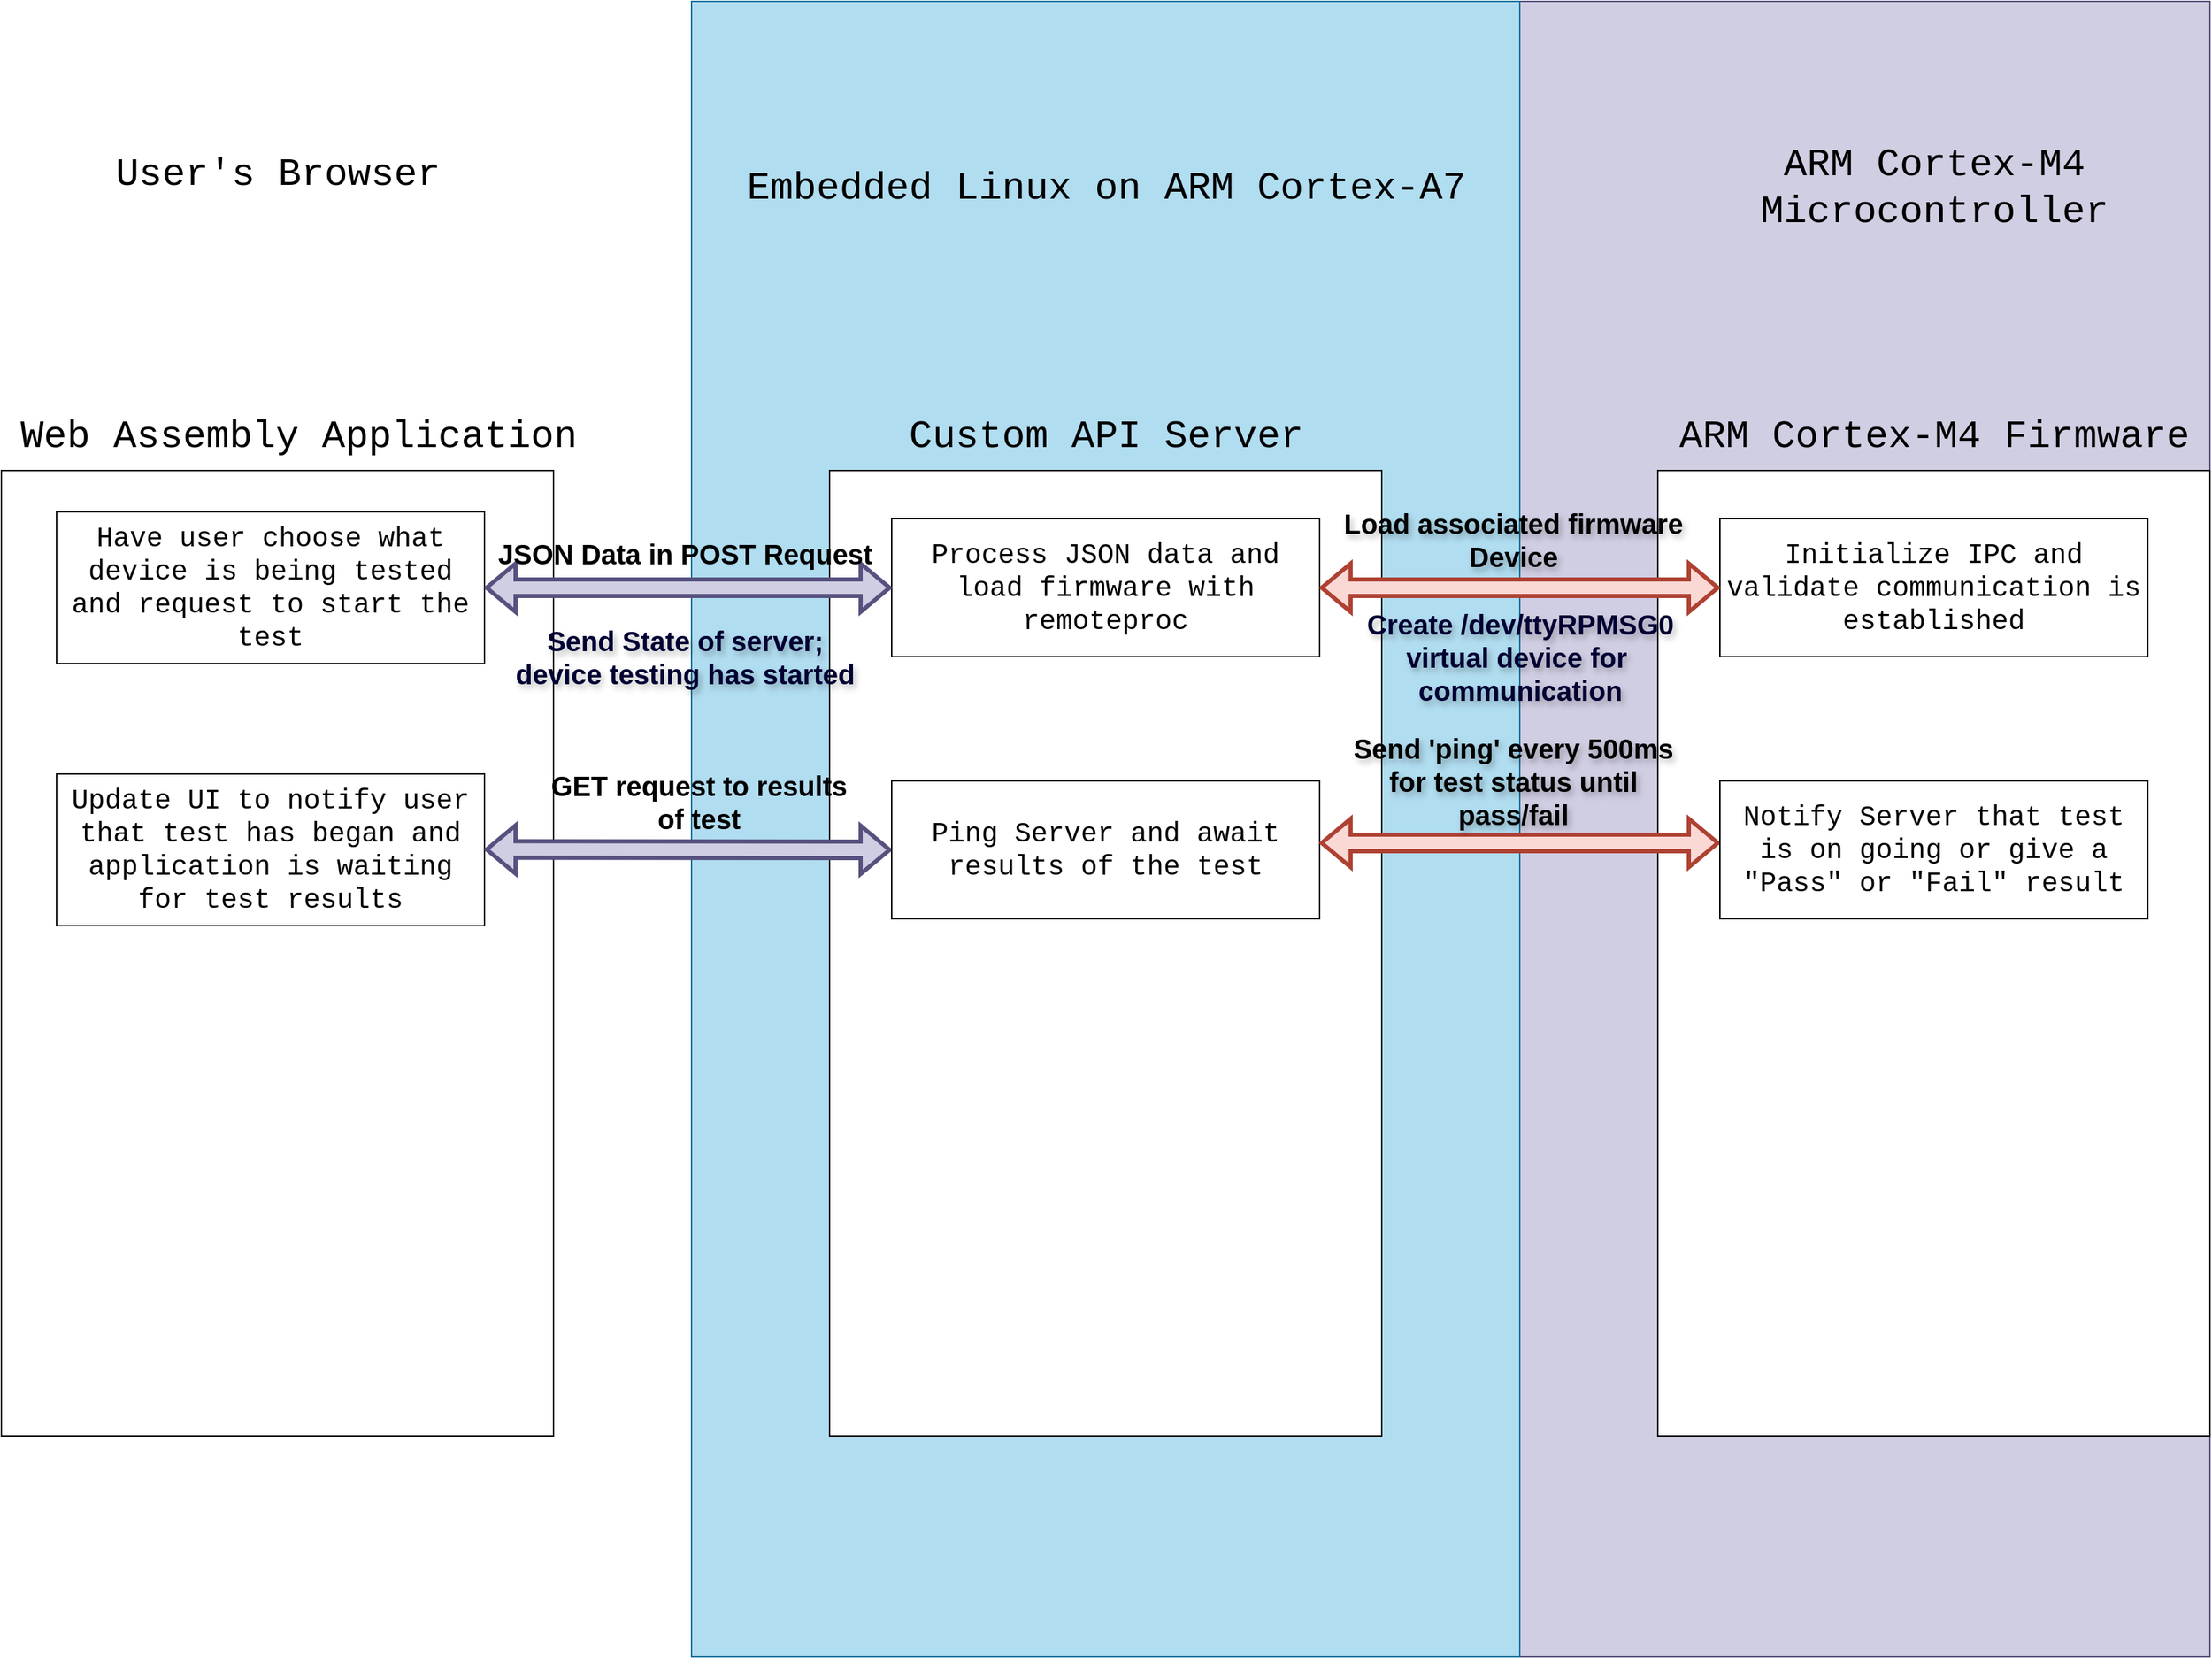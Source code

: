 <mxfile version="24.8.0">
  <diagram name="Page-1" id="qPB1J2QfBsX45vZSyjPc">
    <mxGraphModel dx="1548" dy="762" grid="1" gridSize="10" guides="1" tooltips="1" connect="1" arrows="1" fold="1" page="1" pageScale="1" pageWidth="1600" pageHeight="1200" math="0" shadow="0">
      <root>
        <mxCell id="0" />
        <mxCell id="1" parent="0" />
        <mxCell id="6hf2DGCrWJqTCBCjmLNf-26" value="" style="whiteSpace=wrap;html=1;fillColor=#d0cee2;strokeColor=#56517e;fontFamily=Courier New;" vertex="1" parent="1">
          <mxGeometry x="1100" width="500" height="1200" as="geometry" />
        </mxCell>
        <mxCell id="6hf2DGCrWJqTCBCjmLNf-24" value="" style="whiteSpace=wrap;html=1;fillColor=#b1ddf0;strokeColor=#10739e;fontFamily=Courier New;" vertex="1" parent="1">
          <mxGeometry x="500" width="600" height="1200" as="geometry" />
        </mxCell>
        <mxCell id="6hf2DGCrWJqTCBCjmLNf-18" value="" style="rounded=0;whiteSpace=wrap;html=1;fontFamily=Courier New;" vertex="1" parent="1">
          <mxGeometry y="340" width="400" height="700" as="geometry" />
        </mxCell>
        <mxCell id="6hf2DGCrWJqTCBCjmLNf-19" value="&lt;font style=&quot;font-size: 28px;&quot;&gt;Web Assembly Application&lt;br&gt;&lt;/font&gt;" style="text;html=1;align=center;verticalAlign=middle;resizable=0;points=[];autosize=1;strokeColor=none;fillColor=none;fontFamily=Courier New;" vertex="1" parent="1">
          <mxGeometry y="290" width="430" height="50" as="geometry" />
        </mxCell>
        <mxCell id="6hf2DGCrWJqTCBCjmLNf-20" value="" style="rounded=0;whiteSpace=wrap;html=1;fontFamily=Courier New;" vertex="1" parent="1">
          <mxGeometry x="600" y="340" width="400" height="700" as="geometry" />
        </mxCell>
        <mxCell id="6hf2DGCrWJqTCBCjmLNf-21" value="" style="rounded=0;whiteSpace=wrap;html=1;fontFamily=Courier New;" vertex="1" parent="1">
          <mxGeometry x="1200" y="340" width="400" height="700" as="geometry" />
        </mxCell>
        <mxCell id="6hf2DGCrWJqTCBCjmLNf-22" value="&lt;font style=&quot;font-size: 28px;&quot;&gt;Custom API Server&lt;br&gt;&lt;/font&gt;" style="text;html=1;align=center;verticalAlign=middle;resizable=0;points=[];autosize=1;strokeColor=none;fillColor=none;fontFamily=Courier New;" vertex="1" parent="1">
          <mxGeometry x="645" y="290" width="310" height="50" as="geometry" />
        </mxCell>
        <mxCell id="6hf2DGCrWJqTCBCjmLNf-23" value="&lt;font style=&quot;font-size: 28px;&quot;&gt;ARM Cortex-M4 Firmware&lt;br&gt;&lt;/font&gt;" style="text;html=1;align=center;verticalAlign=middle;resizable=0;points=[];autosize=1;strokeColor=none;fillColor=none;fontFamily=Courier New;" vertex="1" parent="1">
          <mxGeometry x="1205" y="290" width="390" height="50" as="geometry" />
        </mxCell>
        <mxCell id="6hf2DGCrWJqTCBCjmLNf-25" value="&lt;font style=&quot;font-size: 28px;&quot;&gt;Embedded Linux on ARM Cortex-A7&lt;br&gt;&lt;/font&gt;" style="text;html=1;align=center;verticalAlign=middle;resizable=0;points=[];autosize=1;strokeColor=none;fillColor=none;fontFamily=Courier New;" vertex="1" parent="1">
          <mxGeometry x="530" y="110" width="540" height="50" as="geometry" />
        </mxCell>
        <mxCell id="6hf2DGCrWJqTCBCjmLNf-27" value="&lt;font style=&quot;font-size: 28px;&quot;&gt;ARM Cortex-M4 &lt;br&gt;Microcontroller&lt;br&gt;&lt;/font&gt;" style="text;html=1;align=center;verticalAlign=middle;resizable=0;points=[];autosize=1;strokeColor=none;fillColor=none;fontFamily=Courier New;" vertex="1" parent="1">
          <mxGeometry x="1260" y="95" width="280" height="80" as="geometry" />
        </mxCell>
        <mxCell id="6hf2DGCrWJqTCBCjmLNf-28" value="&lt;font style=&quot;font-size: 28px;&quot;&gt;User&#39;s Browser &lt;/font&gt;" style="text;html=1;align=center;verticalAlign=middle;resizable=0;points=[];autosize=1;strokeColor=none;fillColor=none;fontFamily=Courier New;" vertex="1" parent="1">
          <mxGeometry x="70" y="100" width="260" height="50" as="geometry" />
        </mxCell>
        <mxCell id="6hf2DGCrWJqTCBCjmLNf-29" value="&lt;font style=&quot;font-size: 20px;&quot;&gt;Have user choose what device is being tested and request to start the test&lt;/font&gt;" style="whiteSpace=wrap;html=1;fontSize=20;fontFamily=Courier New;" vertex="1" parent="1">
          <mxGeometry x="40" y="370" width="310" height="110" as="geometry" />
        </mxCell>
        <mxCell id="6hf2DGCrWJqTCBCjmLNf-31" value="Process JSON data and load firmware with remoteproc" style="whiteSpace=wrap;html=1;fontSize=20;fontFamily=Courier New;" vertex="1" parent="1">
          <mxGeometry x="645" y="375" width="310" height="100" as="geometry" />
        </mxCell>
        <mxCell id="6hf2DGCrWJqTCBCjmLNf-33" value="" style="shape=flexArrow;endArrow=classic;startArrow=classic;html=1;rounded=0;exitX=1;exitY=0.5;exitDx=0;exitDy=0;strokeWidth=3;fillColor=#d0cee2;strokeColor=#56517e;" edge="1" parent="1" source="6hf2DGCrWJqTCBCjmLNf-29" target="6hf2DGCrWJqTCBCjmLNf-31">
          <mxGeometry width="100" height="100" relative="1" as="geometry">
            <mxPoint x="440" y="540" as="sourcePoint" />
            <mxPoint x="640" y="430" as="targetPoint" />
          </mxGeometry>
        </mxCell>
        <mxCell id="6hf2DGCrWJqTCBCjmLNf-34" value="&lt;font&gt;JSON Data in POST Request&lt;/font&gt;" style="text;html=1;align=center;verticalAlign=middle;resizable=0;points=[];autosize=1;strokeColor=none;fillColor=none;fontSize=20;fontColor=default;labelBackgroundColor=none;fontStyle=1" vertex="1" parent="1">
          <mxGeometry x="350" y="380" width="290" height="40" as="geometry" />
        </mxCell>
        <mxCell id="6hf2DGCrWJqTCBCjmLNf-35" value="Initialize IPC and validate communication is established" style="whiteSpace=wrap;html=1;fontSize=20;fontFamily=Courier New;" vertex="1" parent="1">
          <mxGeometry x="1245" y="375" width="310" height="100" as="geometry" />
        </mxCell>
        <mxCell id="6hf2DGCrWJqTCBCjmLNf-37" value="" style="shape=flexArrow;endArrow=classic;startArrow=classic;html=1;rounded=0;exitX=1;exitY=0.5;exitDx=0;exitDy=0;entryX=0;entryY=0.5;entryDx=0;entryDy=0;fontSize=12;strokeWidth=3;fillColor=#fad9d5;strokeColor=#ae4132;" edge="1" parent="1" source="6hf2DGCrWJqTCBCjmLNf-31" target="6hf2DGCrWJqTCBCjmLNf-35">
          <mxGeometry width="100" height="100" relative="1" as="geometry">
            <mxPoint x="1020" y="530" as="sourcePoint" />
            <mxPoint x="1120" y="430" as="targetPoint" />
          </mxGeometry>
        </mxCell>
        <mxCell id="6hf2DGCrWJqTCBCjmLNf-41" value="&lt;font&gt;Load associated firmware&lt;br&gt;Device&lt;br&gt;&lt;/font&gt;" style="text;html=1;align=center;verticalAlign=middle;resizable=0;points=[];autosize=1;strokeColor=none;fillColor=none;fontSize=20;fontColor=default;labelBackgroundColor=none;fontStyle=1;textShadow=1;" vertex="1" parent="1">
          <mxGeometry x="970" y="360" width="250" height="60" as="geometry" />
        </mxCell>
        <mxCell id="6hf2DGCrWJqTCBCjmLNf-42" value="&lt;div&gt;&lt;font&gt;Create /dev/ttyRPMSG0&lt;/font&gt;&lt;/div&gt;&lt;div&gt;&lt;font&gt;virtual device for&amp;nbsp;&lt;/font&gt;&lt;/div&gt;&lt;div&gt;&lt;font&gt;communication&lt;br&gt;&lt;/font&gt;&lt;/div&gt;" style="text;html=1;align=center;verticalAlign=middle;resizable=0;points=[];autosize=1;strokeColor=none;fillColor=none;fontSize=20;fontColor=#000033;labelBackgroundColor=none;fontStyle=1;textShadow=1;" vertex="1" parent="1">
          <mxGeometry x="980" y="430" width="240" height="90" as="geometry" />
        </mxCell>
        <mxCell id="6hf2DGCrWJqTCBCjmLNf-43" value="Send State of server; &lt;br&gt;device testing has started" style="text;html=1;align=center;verticalAlign=middle;resizable=0;points=[];autosize=1;strokeColor=none;fillColor=none;fontSize=20;fontColor=#000033;labelBackgroundColor=none;fontStyle=1;textShadow=1;" vertex="1" parent="1">
          <mxGeometry x="370" y="445" width="250" height="60" as="geometry" />
        </mxCell>
        <mxCell id="6hf2DGCrWJqTCBCjmLNf-44" value="Update UI to notify user that test has began and application is waiting for test results" style="whiteSpace=wrap;html=1;fontSize=20;fontFamily=Courier New;" vertex="1" parent="1">
          <mxGeometry x="40" y="560" width="310" height="110" as="geometry" />
        </mxCell>
        <mxCell id="6hf2DGCrWJqTCBCjmLNf-45" value="" style="shape=flexArrow;endArrow=classic;startArrow=classic;html=1;rounded=0;exitX=1;exitY=0.5;exitDx=0;exitDy=0;strokeWidth=3;fillColor=#d0cee2;strokeColor=#56517e;entryX=0;entryY=0.5;entryDx=0;entryDy=0;" edge="1" parent="1" target="6hf2DGCrWJqTCBCjmLNf-50">
          <mxGeometry width="100" height="100" relative="1" as="geometry">
            <mxPoint x="350" y="614.71" as="sourcePoint" />
            <mxPoint x="625" y="615.03" as="targetPoint" />
          </mxGeometry>
        </mxCell>
        <mxCell id="6hf2DGCrWJqTCBCjmLNf-46" value="&lt;font&gt;GET request to results &lt;br&gt;of test&lt;br&gt;&lt;/font&gt;" style="text;html=1;align=center;verticalAlign=middle;resizable=0;points=[];autosize=1;strokeColor=none;fillColor=none;fontSize=20;fontColor=default;labelBackgroundColor=none;fontStyle=1" vertex="1" parent="1">
          <mxGeometry x="395" y="550" width="220" height="60" as="geometry" />
        </mxCell>
        <mxCell id="6hf2DGCrWJqTCBCjmLNf-50" value="Ping Server and await results of the test" style="whiteSpace=wrap;html=1;fontSize=20;fontFamily=Courier New;" vertex="1" parent="1">
          <mxGeometry x="645" y="565" width="310" height="100" as="geometry" />
        </mxCell>
        <mxCell id="6hf2DGCrWJqTCBCjmLNf-52" value="" style="shape=flexArrow;endArrow=classic;startArrow=classic;html=1;rounded=0;exitX=1;exitY=0.5;exitDx=0;exitDy=0;entryX=0;entryY=0.5;entryDx=0;entryDy=0;fontSize=12;strokeWidth=3;fillColor=#fad9d5;strokeColor=#ae4132;" edge="1" parent="1">
          <mxGeometry width="100" height="100" relative="1" as="geometry">
            <mxPoint x="955" y="610" as="sourcePoint" />
            <mxPoint x="1245" y="610" as="targetPoint" />
          </mxGeometry>
        </mxCell>
        <mxCell id="6hf2DGCrWJqTCBCjmLNf-53" value="&lt;div&gt;&lt;font&gt;Send &#39;ping&#39; every 500ms&lt;/font&gt;&lt;/div&gt;&lt;div&gt;&lt;font&gt;for test status until&lt;/font&gt;&lt;/div&gt;&lt;div&gt;&lt;font&gt;pass/fail&lt;br&gt;&lt;/font&gt;&lt;/div&gt;" style="text;html=1;align=center;verticalAlign=middle;resizable=0;points=[];autosize=1;fillColor=none;fontSize=20;labelBackgroundColor=none;fontStyle=1;fontColor=default;textShadow=1;labelBorderColor=none;" vertex="1" parent="1">
          <mxGeometry x="975" y="520" width="240" height="90" as="geometry" />
        </mxCell>
        <mxCell id="6hf2DGCrWJqTCBCjmLNf-55" value="Notify Server that test is on going or give a &quot;Pass&quot; or &quot;Fail&quot; result" style="whiteSpace=wrap;html=1;fontSize=20;fontFamily=Courier New;" vertex="1" parent="1">
          <mxGeometry x="1245" y="565" width="310" height="100" as="geometry" />
        </mxCell>
      </root>
    </mxGraphModel>
  </diagram>
</mxfile>
